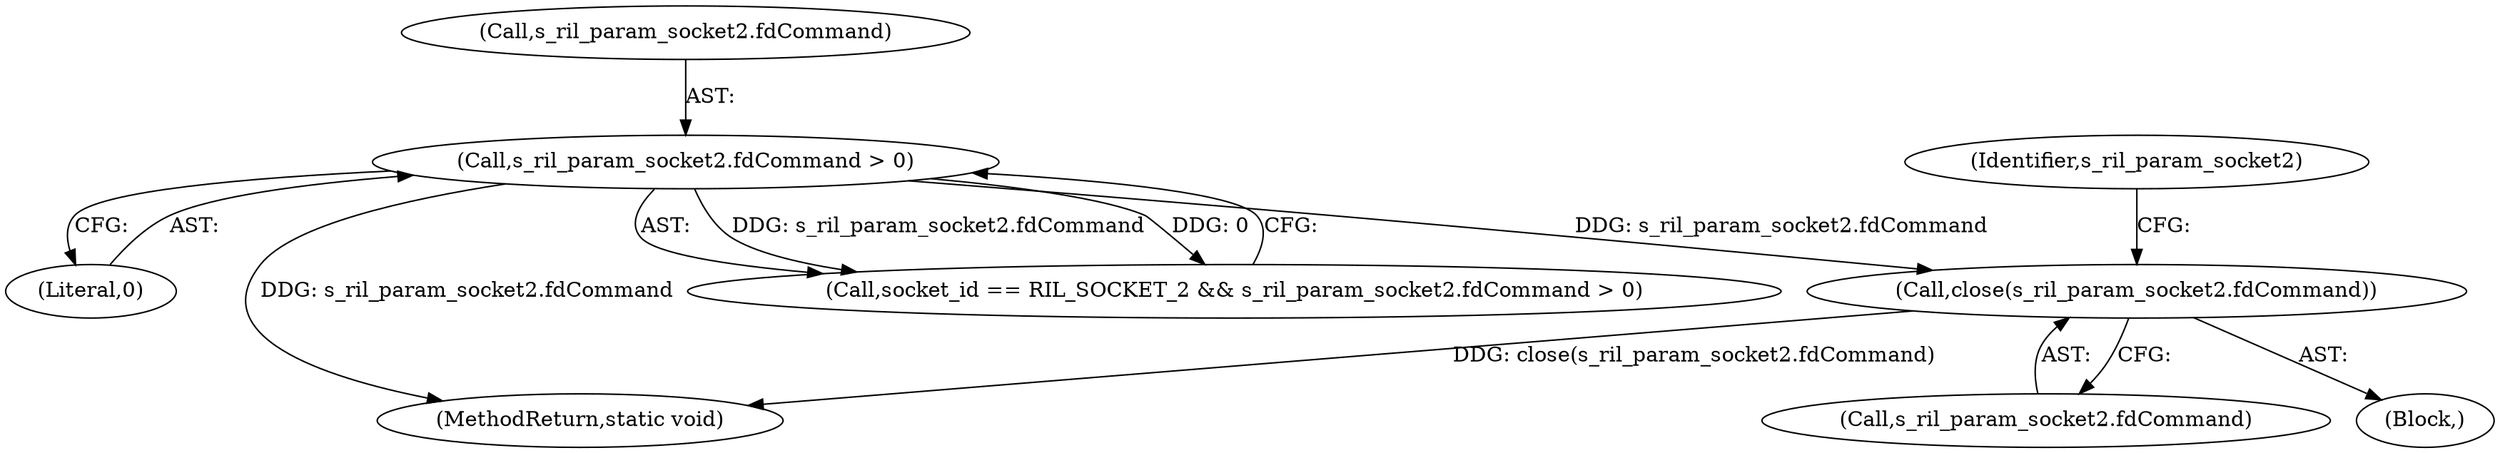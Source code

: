 digraph "0_Android_cd5f15f588a5d27e99ba12f057245bfe507f8c42@API" {
"1000426" [label="(Call,close(s_ril_param_socket2.fdCommand))"];
"1000420" [label="(Call,s_ril_param_socket2.fdCommand > 0)"];
"1000427" [label="(Call,s_ril_param_socket2.fdCommand)"];
"1000424" [label="(Literal,0)"];
"1000635" [label="(MethodReturn,static void)"];
"1000421" [label="(Call,s_ril_param_socket2.fdCommand)"];
"1000432" [label="(Identifier,s_ril_param_socket2)"];
"1000416" [label="(Call,socket_id == RIL_SOCKET_2 && s_ril_param_socket2.fdCommand > 0)"];
"1000420" [label="(Call,s_ril_param_socket2.fdCommand > 0)"];
"1000425" [label="(Block,)"];
"1000426" [label="(Call,close(s_ril_param_socket2.fdCommand))"];
"1000426" -> "1000425"  [label="AST: "];
"1000426" -> "1000427"  [label="CFG: "];
"1000427" -> "1000426"  [label="AST: "];
"1000432" -> "1000426"  [label="CFG: "];
"1000426" -> "1000635"  [label="DDG: close(s_ril_param_socket2.fdCommand)"];
"1000420" -> "1000426"  [label="DDG: s_ril_param_socket2.fdCommand"];
"1000420" -> "1000416"  [label="AST: "];
"1000420" -> "1000424"  [label="CFG: "];
"1000421" -> "1000420"  [label="AST: "];
"1000424" -> "1000420"  [label="AST: "];
"1000416" -> "1000420"  [label="CFG: "];
"1000420" -> "1000635"  [label="DDG: s_ril_param_socket2.fdCommand"];
"1000420" -> "1000416"  [label="DDG: s_ril_param_socket2.fdCommand"];
"1000420" -> "1000416"  [label="DDG: 0"];
}
